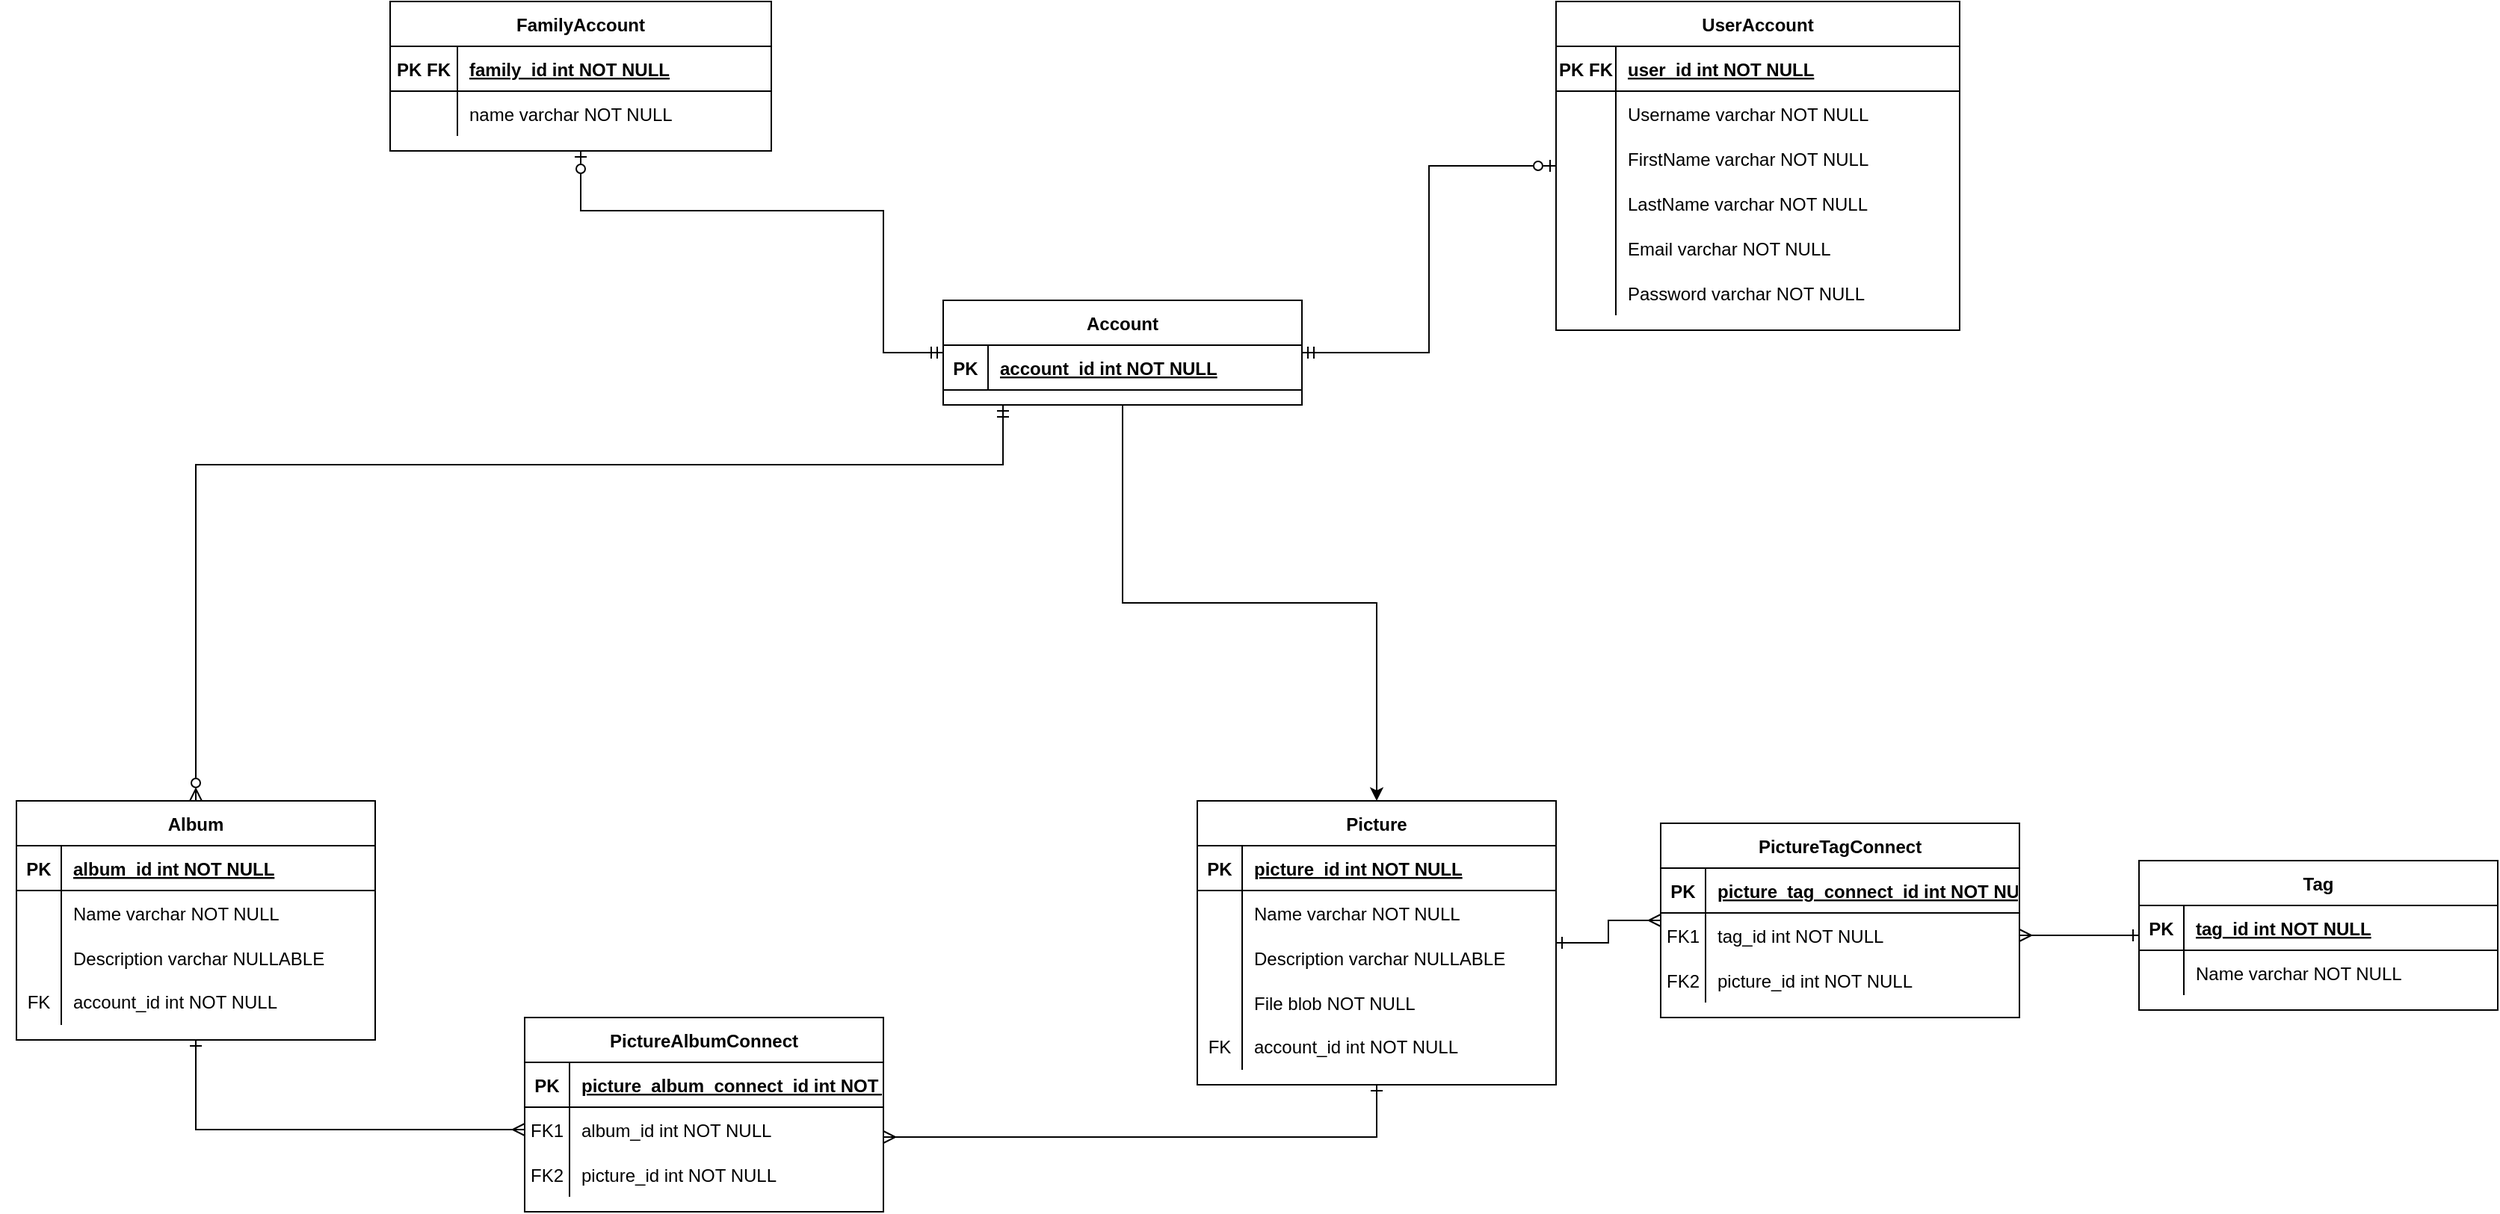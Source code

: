 <mxfile version="26.0.11">
  <diagram id="R2lEEEUBdFMjLlhIrx00" name="Page-1">
    <mxGraphModel dx="2333" dy="1251" grid="1" gridSize="10" guides="1" tooltips="1" connect="1" arrows="1" fold="1" page="1" pageScale="1" pageWidth="850" pageHeight="1100" math="0" shadow="0" extFonts="Permanent Marker^https://fonts.googleapis.com/css?family=Permanent+Marker">
      <root>
        <mxCell id="0" />
        <mxCell id="1" parent="0" />
        <mxCell id="RA-EOFCS5akj_mAFIL7i-8" style="edgeStyle=orthogonalEdgeStyle;rounded=0;orthogonalLoop=1;jettySize=auto;html=1;startArrow=ERone;startFill=0;endArrow=ERmany;endFill=0;" edge="1" parent="1" source="RA-EOFCS5akj_mAFIL7i-9" target="RA-EOFCS5akj_mAFIL7i-40">
          <mxGeometry relative="1" as="geometry" />
        </mxCell>
        <mxCell id="RA-EOFCS5akj_mAFIL7i-9" value="Picture" style="shape=table;startSize=30;container=1;collapsible=1;childLayout=tableLayout;fixedRows=1;rowLines=0;fontStyle=1;align=center;resizeLast=1;" vertex="1" parent="1">
          <mxGeometry x="800" y="575" width="240" height="190" as="geometry" />
        </mxCell>
        <mxCell id="RA-EOFCS5akj_mAFIL7i-10" value="" style="shape=partialRectangle;collapsible=0;dropTarget=0;pointerEvents=0;fillColor=none;points=[[0,0.5],[1,0.5]];portConstraint=eastwest;top=0;left=0;right=0;bottom=1;" vertex="1" parent="RA-EOFCS5akj_mAFIL7i-9">
          <mxGeometry y="30" width="240" height="30" as="geometry" />
        </mxCell>
        <mxCell id="RA-EOFCS5akj_mAFIL7i-11" value="PK" style="shape=partialRectangle;overflow=hidden;connectable=0;fillColor=none;top=0;left=0;bottom=0;right=0;fontStyle=1;" vertex="1" parent="RA-EOFCS5akj_mAFIL7i-10">
          <mxGeometry width="30" height="30" as="geometry">
            <mxRectangle width="30" height="30" as="alternateBounds" />
          </mxGeometry>
        </mxCell>
        <mxCell id="RA-EOFCS5akj_mAFIL7i-12" value="picture_id int NOT NULL " style="shape=partialRectangle;overflow=hidden;connectable=0;fillColor=none;top=0;left=0;bottom=0;right=0;align=left;spacingLeft=6;fontStyle=5;" vertex="1" parent="RA-EOFCS5akj_mAFIL7i-10">
          <mxGeometry x="30" width="210" height="30" as="geometry">
            <mxRectangle width="210" height="30" as="alternateBounds" />
          </mxGeometry>
        </mxCell>
        <mxCell id="RA-EOFCS5akj_mAFIL7i-13" value="" style="shape=partialRectangle;collapsible=0;dropTarget=0;pointerEvents=0;fillColor=none;points=[[0,0.5],[1,0.5]];portConstraint=eastwest;top=0;left=0;right=0;bottom=0;" vertex="1" parent="RA-EOFCS5akj_mAFIL7i-9">
          <mxGeometry y="60" width="240" height="30" as="geometry" />
        </mxCell>
        <mxCell id="RA-EOFCS5akj_mAFIL7i-14" value="" style="shape=partialRectangle;overflow=hidden;connectable=0;fillColor=none;top=0;left=0;bottom=0;right=0;" vertex="1" parent="RA-EOFCS5akj_mAFIL7i-13">
          <mxGeometry width="30" height="30" as="geometry">
            <mxRectangle width="30" height="30" as="alternateBounds" />
          </mxGeometry>
        </mxCell>
        <mxCell id="RA-EOFCS5akj_mAFIL7i-15" value="Name varchar NOT NULL" style="shape=partialRectangle;overflow=hidden;connectable=0;fillColor=none;top=0;left=0;bottom=0;right=0;align=left;spacingLeft=6;" vertex="1" parent="RA-EOFCS5akj_mAFIL7i-13">
          <mxGeometry x="30" width="210" height="30" as="geometry">
            <mxRectangle width="210" height="30" as="alternateBounds" />
          </mxGeometry>
        </mxCell>
        <mxCell id="RA-EOFCS5akj_mAFIL7i-16" value="" style="shape=tableRow;horizontal=0;startSize=0;swimlaneHead=0;swimlaneBody=0;fillColor=none;collapsible=0;dropTarget=0;points=[[0,0.5],[1,0.5]];portConstraint=eastwest;top=0;left=0;right=0;bottom=0;" vertex="1" parent="RA-EOFCS5akj_mAFIL7i-9">
          <mxGeometry y="90" width="240" height="30" as="geometry" />
        </mxCell>
        <mxCell id="RA-EOFCS5akj_mAFIL7i-17" value="" style="shape=partialRectangle;connectable=0;fillColor=none;top=0;left=0;bottom=0;right=0;editable=1;overflow=hidden;" vertex="1" parent="RA-EOFCS5akj_mAFIL7i-16">
          <mxGeometry width="30" height="30" as="geometry">
            <mxRectangle width="30" height="30" as="alternateBounds" />
          </mxGeometry>
        </mxCell>
        <mxCell id="RA-EOFCS5akj_mAFIL7i-18" value="Description varchar NULLABLE" style="shape=partialRectangle;connectable=0;fillColor=none;top=0;left=0;bottom=0;right=0;align=left;spacingLeft=6;overflow=hidden;" vertex="1" parent="RA-EOFCS5akj_mAFIL7i-16">
          <mxGeometry x="30" width="210" height="30" as="geometry">
            <mxRectangle width="210" height="30" as="alternateBounds" />
          </mxGeometry>
        </mxCell>
        <mxCell id="RA-EOFCS5akj_mAFIL7i-19" value="" style="shape=tableRow;horizontal=0;startSize=0;swimlaneHead=0;swimlaneBody=0;fillColor=none;collapsible=0;dropTarget=0;points=[[0,0.5],[1,0.5]];portConstraint=eastwest;top=0;left=0;right=0;bottom=0;" vertex="1" parent="RA-EOFCS5akj_mAFIL7i-9">
          <mxGeometry y="120" width="240" height="30" as="geometry" />
        </mxCell>
        <mxCell id="RA-EOFCS5akj_mAFIL7i-20" value="" style="shape=partialRectangle;connectable=0;fillColor=none;top=0;left=0;bottom=0;right=0;editable=1;overflow=hidden;" vertex="1" parent="RA-EOFCS5akj_mAFIL7i-19">
          <mxGeometry width="30" height="30" as="geometry">
            <mxRectangle width="30" height="30" as="alternateBounds" />
          </mxGeometry>
        </mxCell>
        <mxCell id="RA-EOFCS5akj_mAFIL7i-21" value="File blob NOT NULL" style="shape=partialRectangle;connectable=0;fillColor=none;top=0;left=0;bottom=0;right=0;align=left;spacingLeft=6;overflow=hidden;" vertex="1" parent="RA-EOFCS5akj_mAFIL7i-19">
          <mxGeometry x="30" width="210" height="30" as="geometry">
            <mxRectangle width="210" height="30" as="alternateBounds" />
          </mxGeometry>
        </mxCell>
        <mxCell id="RA-EOFCS5akj_mAFIL7i-121" value="" style="shape=tableRow;horizontal=0;startSize=0;swimlaneHead=0;swimlaneBody=0;fillColor=none;collapsible=0;dropTarget=0;points=[[0,0.5],[1,0.5]];portConstraint=eastwest;top=0;left=0;right=0;bottom=0;" vertex="1" parent="RA-EOFCS5akj_mAFIL7i-9">
          <mxGeometry y="150" width="240" height="30" as="geometry" />
        </mxCell>
        <mxCell id="RA-EOFCS5akj_mAFIL7i-122" value="FK" style="shape=partialRectangle;connectable=0;fillColor=none;top=0;left=0;bottom=0;right=0;fontStyle=0;overflow=hidden;whiteSpace=wrap;html=1;" vertex="1" parent="RA-EOFCS5akj_mAFIL7i-121">
          <mxGeometry width="30" height="30" as="geometry">
            <mxRectangle width="30" height="30" as="alternateBounds" />
          </mxGeometry>
        </mxCell>
        <mxCell id="RA-EOFCS5akj_mAFIL7i-123" value="account_id int NOT NULL" style="shape=partialRectangle;connectable=0;fillColor=none;top=0;left=0;bottom=0;right=0;align=left;spacingLeft=6;fontStyle=0;overflow=hidden;whiteSpace=wrap;html=1;" vertex="1" parent="RA-EOFCS5akj_mAFIL7i-121">
          <mxGeometry x="30" width="210" height="30" as="geometry">
            <mxRectangle width="210" height="30" as="alternateBounds" />
          </mxGeometry>
        </mxCell>
        <mxCell id="RA-EOFCS5akj_mAFIL7i-22" style="edgeStyle=orthogonalEdgeStyle;rounded=0;orthogonalLoop=1;jettySize=auto;html=1;startArrow=ERmany;startFill=0;endArrow=ERone;endFill=0;" edge="1" parent="1" source="RA-EOFCS5akj_mAFIL7i-23" target="RA-EOFCS5akj_mAFIL7i-9">
          <mxGeometry relative="1" as="geometry">
            <Array as="points">
              <mxPoint x="920" y="800" />
            </Array>
          </mxGeometry>
        </mxCell>
        <mxCell id="RA-EOFCS5akj_mAFIL7i-23" value="PictureAlbumConnect" style="shape=table;startSize=30;container=1;collapsible=1;childLayout=tableLayout;fixedRows=1;rowLines=0;fontStyle=1;align=center;resizeLast=1;" vertex="1" parent="1">
          <mxGeometry x="350" y="720" width="240" height="130" as="geometry" />
        </mxCell>
        <mxCell id="RA-EOFCS5akj_mAFIL7i-24" value="" style="shape=partialRectangle;collapsible=0;dropTarget=0;pointerEvents=0;fillColor=none;points=[[0,0.5],[1,0.5]];portConstraint=eastwest;top=0;left=0;right=0;bottom=1;" vertex="1" parent="RA-EOFCS5akj_mAFIL7i-23">
          <mxGeometry y="30" width="240" height="30" as="geometry" />
        </mxCell>
        <mxCell id="RA-EOFCS5akj_mAFIL7i-25" value="PK" style="shape=partialRectangle;overflow=hidden;connectable=0;fillColor=none;top=0;left=0;bottom=0;right=0;fontStyle=1;" vertex="1" parent="RA-EOFCS5akj_mAFIL7i-24">
          <mxGeometry width="30" height="30" as="geometry">
            <mxRectangle width="30" height="30" as="alternateBounds" />
          </mxGeometry>
        </mxCell>
        <mxCell id="RA-EOFCS5akj_mAFIL7i-26" value="picture_album_connect_id int NOT NULL " style="shape=partialRectangle;overflow=hidden;connectable=0;fillColor=none;top=0;left=0;bottom=0;right=0;align=left;spacingLeft=6;fontStyle=5;" vertex="1" parent="RA-EOFCS5akj_mAFIL7i-24">
          <mxGeometry x="30" width="210" height="30" as="geometry">
            <mxRectangle width="210" height="30" as="alternateBounds" />
          </mxGeometry>
        </mxCell>
        <mxCell id="RA-EOFCS5akj_mAFIL7i-27" value="" style="shape=partialRectangle;collapsible=0;dropTarget=0;pointerEvents=0;fillColor=none;points=[[0,0.5],[1,0.5]];portConstraint=eastwest;top=0;left=0;right=0;bottom=0;" vertex="1" parent="RA-EOFCS5akj_mAFIL7i-23">
          <mxGeometry y="60" width="240" height="30" as="geometry" />
        </mxCell>
        <mxCell id="RA-EOFCS5akj_mAFIL7i-28" value="FK1" style="shape=partialRectangle;overflow=hidden;connectable=0;fillColor=none;top=0;left=0;bottom=0;right=0;" vertex="1" parent="RA-EOFCS5akj_mAFIL7i-27">
          <mxGeometry width="30" height="30" as="geometry">
            <mxRectangle width="30" height="30" as="alternateBounds" />
          </mxGeometry>
        </mxCell>
        <mxCell id="RA-EOFCS5akj_mAFIL7i-29" value="album_id int NOT NULL" style="shape=partialRectangle;overflow=hidden;connectable=0;fillColor=none;top=0;left=0;bottom=0;right=0;align=left;spacingLeft=6;" vertex="1" parent="RA-EOFCS5akj_mAFIL7i-27">
          <mxGeometry x="30" width="210" height="30" as="geometry">
            <mxRectangle width="210" height="30" as="alternateBounds" />
          </mxGeometry>
        </mxCell>
        <mxCell id="RA-EOFCS5akj_mAFIL7i-30" value="" style="shape=partialRectangle;collapsible=0;dropTarget=0;pointerEvents=0;fillColor=none;points=[[0,0.5],[1,0.5]];portConstraint=eastwest;top=0;left=0;right=0;bottom=0;" vertex="1" parent="RA-EOFCS5akj_mAFIL7i-23">
          <mxGeometry y="90" width="240" height="30" as="geometry" />
        </mxCell>
        <mxCell id="RA-EOFCS5akj_mAFIL7i-31" value="FK2" style="shape=partialRectangle;overflow=hidden;connectable=0;fillColor=none;top=0;left=0;bottom=0;right=0;" vertex="1" parent="RA-EOFCS5akj_mAFIL7i-30">
          <mxGeometry width="30" height="30" as="geometry">
            <mxRectangle width="30" height="30" as="alternateBounds" />
          </mxGeometry>
        </mxCell>
        <mxCell id="RA-EOFCS5akj_mAFIL7i-32" value="picture_id int NOT NULL" style="shape=partialRectangle;overflow=hidden;connectable=0;fillColor=none;top=0;left=0;bottom=0;right=0;align=left;spacingLeft=6;" vertex="1" parent="RA-EOFCS5akj_mAFIL7i-30">
          <mxGeometry x="30" width="210" height="30" as="geometry">
            <mxRectangle width="210" height="30" as="alternateBounds" />
          </mxGeometry>
        </mxCell>
        <mxCell id="RA-EOFCS5akj_mAFIL7i-33" value="Tag" style="shape=table;startSize=30;container=1;collapsible=1;childLayout=tableLayout;fixedRows=1;rowLines=0;fontStyle=1;align=center;resizeLast=1;" vertex="1" parent="1">
          <mxGeometry x="1430" y="615" width="240" height="100" as="geometry" />
        </mxCell>
        <mxCell id="RA-EOFCS5akj_mAFIL7i-34" value="" style="shape=partialRectangle;collapsible=0;dropTarget=0;pointerEvents=0;fillColor=none;points=[[0,0.5],[1,0.5]];portConstraint=eastwest;top=0;left=0;right=0;bottom=1;" vertex="1" parent="RA-EOFCS5akj_mAFIL7i-33">
          <mxGeometry y="30" width="240" height="30" as="geometry" />
        </mxCell>
        <mxCell id="RA-EOFCS5akj_mAFIL7i-35" value="PK" style="shape=partialRectangle;overflow=hidden;connectable=0;fillColor=none;top=0;left=0;bottom=0;right=0;fontStyle=1;" vertex="1" parent="RA-EOFCS5akj_mAFIL7i-34">
          <mxGeometry width="30" height="30" as="geometry">
            <mxRectangle width="30" height="30" as="alternateBounds" />
          </mxGeometry>
        </mxCell>
        <mxCell id="RA-EOFCS5akj_mAFIL7i-36" value="tag_id int NOT NULL " style="shape=partialRectangle;overflow=hidden;connectable=0;fillColor=none;top=0;left=0;bottom=0;right=0;align=left;spacingLeft=6;fontStyle=5;" vertex="1" parent="RA-EOFCS5akj_mAFIL7i-34">
          <mxGeometry x="30" width="210" height="30" as="geometry">
            <mxRectangle width="210" height="30" as="alternateBounds" />
          </mxGeometry>
        </mxCell>
        <mxCell id="RA-EOFCS5akj_mAFIL7i-37" value="" style="shape=partialRectangle;collapsible=0;dropTarget=0;pointerEvents=0;fillColor=none;points=[[0,0.5],[1,0.5]];portConstraint=eastwest;top=0;left=0;right=0;bottom=0;" vertex="1" parent="RA-EOFCS5akj_mAFIL7i-33">
          <mxGeometry y="60" width="240" height="30" as="geometry" />
        </mxCell>
        <mxCell id="RA-EOFCS5akj_mAFIL7i-38" value="" style="shape=partialRectangle;overflow=hidden;connectable=0;fillColor=none;top=0;left=0;bottom=0;right=0;" vertex="1" parent="RA-EOFCS5akj_mAFIL7i-37">
          <mxGeometry width="30" height="30" as="geometry">
            <mxRectangle width="30" height="30" as="alternateBounds" />
          </mxGeometry>
        </mxCell>
        <mxCell id="RA-EOFCS5akj_mAFIL7i-39" value="Name varchar NOT NULL" style="shape=partialRectangle;overflow=hidden;connectable=0;fillColor=none;top=0;left=0;bottom=0;right=0;align=left;spacingLeft=6;" vertex="1" parent="RA-EOFCS5akj_mAFIL7i-37">
          <mxGeometry x="30" width="210" height="30" as="geometry">
            <mxRectangle width="210" height="30" as="alternateBounds" />
          </mxGeometry>
        </mxCell>
        <mxCell id="RA-EOFCS5akj_mAFIL7i-40" value="PictureTagConnect" style="shape=table;startSize=30;container=1;collapsible=1;childLayout=tableLayout;fixedRows=1;rowLines=0;fontStyle=1;align=center;resizeLast=1;" vertex="1" parent="1">
          <mxGeometry x="1110" y="590" width="240" height="130" as="geometry" />
        </mxCell>
        <mxCell id="RA-EOFCS5akj_mAFIL7i-41" value="" style="shape=partialRectangle;collapsible=0;dropTarget=0;pointerEvents=0;fillColor=none;points=[[0,0.5],[1,0.5]];portConstraint=eastwest;top=0;left=0;right=0;bottom=1;" vertex="1" parent="RA-EOFCS5akj_mAFIL7i-40">
          <mxGeometry y="30" width="240" height="30" as="geometry" />
        </mxCell>
        <mxCell id="RA-EOFCS5akj_mAFIL7i-42" value="PK" style="shape=partialRectangle;overflow=hidden;connectable=0;fillColor=none;top=0;left=0;bottom=0;right=0;fontStyle=1;" vertex="1" parent="RA-EOFCS5akj_mAFIL7i-41">
          <mxGeometry width="30" height="30" as="geometry">
            <mxRectangle width="30" height="30" as="alternateBounds" />
          </mxGeometry>
        </mxCell>
        <mxCell id="RA-EOFCS5akj_mAFIL7i-43" value="picture_tag_connect_id int NOT NULL " style="shape=partialRectangle;overflow=hidden;connectable=0;fillColor=none;top=0;left=0;bottom=0;right=0;align=left;spacingLeft=6;fontStyle=5;" vertex="1" parent="RA-EOFCS5akj_mAFIL7i-41">
          <mxGeometry x="30" width="210" height="30" as="geometry">
            <mxRectangle width="210" height="30" as="alternateBounds" />
          </mxGeometry>
        </mxCell>
        <mxCell id="RA-EOFCS5akj_mAFIL7i-44" value="" style="shape=partialRectangle;collapsible=0;dropTarget=0;pointerEvents=0;fillColor=none;points=[[0,0.5],[1,0.5]];portConstraint=eastwest;top=0;left=0;right=0;bottom=0;" vertex="1" parent="RA-EOFCS5akj_mAFIL7i-40">
          <mxGeometry y="60" width="240" height="30" as="geometry" />
        </mxCell>
        <mxCell id="RA-EOFCS5akj_mAFIL7i-45" value="FK1" style="shape=partialRectangle;overflow=hidden;connectable=0;fillColor=none;top=0;left=0;bottom=0;right=0;" vertex="1" parent="RA-EOFCS5akj_mAFIL7i-44">
          <mxGeometry width="30" height="30" as="geometry">
            <mxRectangle width="30" height="30" as="alternateBounds" />
          </mxGeometry>
        </mxCell>
        <mxCell id="RA-EOFCS5akj_mAFIL7i-46" value="tag_id int NOT NULL" style="shape=partialRectangle;overflow=hidden;connectable=0;fillColor=none;top=0;left=0;bottom=0;right=0;align=left;spacingLeft=6;" vertex="1" parent="RA-EOFCS5akj_mAFIL7i-44">
          <mxGeometry x="30" width="210" height="30" as="geometry">
            <mxRectangle width="210" height="30" as="alternateBounds" />
          </mxGeometry>
        </mxCell>
        <mxCell id="RA-EOFCS5akj_mAFIL7i-47" value="" style="shape=partialRectangle;collapsible=0;dropTarget=0;pointerEvents=0;fillColor=none;points=[[0,0.5],[1,0.5]];portConstraint=eastwest;top=0;left=0;right=0;bottom=0;" vertex="1" parent="RA-EOFCS5akj_mAFIL7i-40">
          <mxGeometry y="90" width="240" height="30" as="geometry" />
        </mxCell>
        <mxCell id="RA-EOFCS5akj_mAFIL7i-48" value="FK2" style="shape=partialRectangle;overflow=hidden;connectable=0;fillColor=none;top=0;left=0;bottom=0;right=0;" vertex="1" parent="RA-EOFCS5akj_mAFIL7i-47">
          <mxGeometry width="30" height="30" as="geometry">
            <mxRectangle width="30" height="30" as="alternateBounds" />
          </mxGeometry>
        </mxCell>
        <mxCell id="RA-EOFCS5akj_mAFIL7i-49" value="picture_id int NOT NULL" style="shape=partialRectangle;overflow=hidden;connectable=0;fillColor=none;top=0;left=0;bottom=0;right=0;align=left;spacingLeft=6;" vertex="1" parent="RA-EOFCS5akj_mAFIL7i-47">
          <mxGeometry x="30" width="210" height="30" as="geometry">
            <mxRectangle width="210" height="30" as="alternateBounds" />
          </mxGeometry>
        </mxCell>
        <mxCell id="RA-EOFCS5akj_mAFIL7i-56" value="" style="shape=tableRow;horizontal=0;startSize=0;swimlaneHead=0;swimlaneBody=0;fillColor=none;collapsible=0;dropTarget=0;points=[[0,0.5],[1,0.5]];portConstraint=eastwest;top=0;left=0;right=0;bottom=0;" vertex="1" parent="1">
          <mxGeometry y="630" width="240" height="30" as="geometry" />
        </mxCell>
        <mxCell id="RA-EOFCS5akj_mAFIL7i-59" style="edgeStyle=orthogonalEdgeStyle;rounded=0;orthogonalLoop=1;jettySize=auto;html=1;endArrow=ERone;endFill=0;startArrow=ERmany;startFill=0;" edge="1" parent="1" source="RA-EOFCS5akj_mAFIL7i-44" target="RA-EOFCS5akj_mAFIL7i-33">
          <mxGeometry relative="1" as="geometry" />
        </mxCell>
        <mxCell id="RA-EOFCS5akj_mAFIL7i-60" style="edgeStyle=orthogonalEdgeStyle;rounded=0;orthogonalLoop=1;jettySize=auto;html=1;startArrow=ERmany;startFill=0;endArrow=ERone;endFill=0;" edge="1" parent="1" source="RA-EOFCS5akj_mAFIL7i-27" target="RA-EOFCS5akj_mAFIL7i-61">
          <mxGeometry relative="1" as="geometry">
            <mxPoint x="120" y="670" as="targetPoint" />
          </mxGeometry>
        </mxCell>
        <mxCell id="RA-EOFCS5akj_mAFIL7i-61" value="Album" style="shape=table;startSize=30;container=1;collapsible=1;childLayout=tableLayout;fixedRows=1;rowLines=0;fontStyle=1;align=center;resizeLast=1;" vertex="1" parent="1">
          <mxGeometry x="10" y="575" width="240" height="160" as="geometry" />
        </mxCell>
        <mxCell id="RA-EOFCS5akj_mAFIL7i-62" value="" style="shape=partialRectangle;collapsible=0;dropTarget=0;pointerEvents=0;fillColor=none;points=[[0,0.5],[1,0.5]];portConstraint=eastwest;top=0;left=0;right=0;bottom=1;" vertex="1" parent="RA-EOFCS5akj_mAFIL7i-61">
          <mxGeometry y="30" width="240" height="30" as="geometry" />
        </mxCell>
        <mxCell id="RA-EOFCS5akj_mAFIL7i-63" value="PK" style="shape=partialRectangle;overflow=hidden;connectable=0;fillColor=none;top=0;left=0;bottom=0;right=0;fontStyle=1;" vertex="1" parent="RA-EOFCS5akj_mAFIL7i-62">
          <mxGeometry width="30" height="30" as="geometry">
            <mxRectangle width="30" height="30" as="alternateBounds" />
          </mxGeometry>
        </mxCell>
        <mxCell id="RA-EOFCS5akj_mAFIL7i-64" value="album_id int NOT NULL " style="shape=partialRectangle;overflow=hidden;connectable=0;fillColor=none;top=0;left=0;bottom=0;right=0;align=left;spacingLeft=6;fontStyle=5;" vertex="1" parent="RA-EOFCS5akj_mAFIL7i-62">
          <mxGeometry x="30" width="210" height="30" as="geometry">
            <mxRectangle width="210" height="30" as="alternateBounds" />
          </mxGeometry>
        </mxCell>
        <mxCell id="RA-EOFCS5akj_mAFIL7i-65" value="" style="shape=partialRectangle;collapsible=0;dropTarget=0;pointerEvents=0;fillColor=none;points=[[0,0.5],[1,0.5]];portConstraint=eastwest;top=0;left=0;right=0;bottom=0;" vertex="1" parent="RA-EOFCS5akj_mAFIL7i-61">
          <mxGeometry y="60" width="240" height="30" as="geometry" />
        </mxCell>
        <mxCell id="RA-EOFCS5akj_mAFIL7i-66" value="" style="shape=partialRectangle;overflow=hidden;connectable=0;fillColor=none;top=0;left=0;bottom=0;right=0;" vertex="1" parent="RA-EOFCS5akj_mAFIL7i-65">
          <mxGeometry width="30" height="30" as="geometry">
            <mxRectangle width="30" height="30" as="alternateBounds" />
          </mxGeometry>
        </mxCell>
        <mxCell id="RA-EOFCS5akj_mAFIL7i-67" value="Name varchar NOT NULL" style="shape=partialRectangle;overflow=hidden;connectable=0;fillColor=none;top=0;left=0;bottom=0;right=0;align=left;spacingLeft=6;" vertex="1" parent="RA-EOFCS5akj_mAFIL7i-65">
          <mxGeometry x="30" width="210" height="30" as="geometry">
            <mxRectangle width="210" height="30" as="alternateBounds" />
          </mxGeometry>
        </mxCell>
        <mxCell id="RA-EOFCS5akj_mAFIL7i-68" value="" style="shape=tableRow;horizontal=0;startSize=0;swimlaneHead=0;swimlaneBody=0;fillColor=none;collapsible=0;dropTarget=0;points=[[0,0.5],[1,0.5]];portConstraint=eastwest;top=0;left=0;right=0;bottom=0;" vertex="1" parent="RA-EOFCS5akj_mAFIL7i-61">
          <mxGeometry y="90" width="240" height="30" as="geometry" />
        </mxCell>
        <mxCell id="RA-EOFCS5akj_mAFIL7i-69" value="" style="shape=partialRectangle;connectable=0;fillColor=none;top=0;left=0;bottom=0;right=0;editable=1;overflow=hidden;" vertex="1" parent="RA-EOFCS5akj_mAFIL7i-68">
          <mxGeometry width="30" height="30" as="geometry">
            <mxRectangle width="30" height="30" as="alternateBounds" />
          </mxGeometry>
        </mxCell>
        <mxCell id="RA-EOFCS5akj_mAFIL7i-70" value="Description varchar NULLABLE" style="shape=partialRectangle;connectable=0;fillColor=none;top=0;left=0;bottom=0;right=0;align=left;spacingLeft=6;overflow=hidden;" vertex="1" parent="RA-EOFCS5akj_mAFIL7i-68">
          <mxGeometry x="30" width="210" height="30" as="geometry">
            <mxRectangle width="210" height="30" as="alternateBounds" />
          </mxGeometry>
        </mxCell>
        <mxCell id="RA-EOFCS5akj_mAFIL7i-118" value="" style="shape=tableRow;horizontal=0;startSize=0;swimlaneHead=0;swimlaneBody=0;fillColor=none;collapsible=0;dropTarget=0;points=[[0,0.5],[1,0.5]];portConstraint=eastwest;top=0;left=0;right=0;bottom=0;" vertex="1" parent="RA-EOFCS5akj_mAFIL7i-61">
          <mxGeometry y="120" width="240" height="30" as="geometry" />
        </mxCell>
        <mxCell id="RA-EOFCS5akj_mAFIL7i-119" value="FK" style="shape=partialRectangle;connectable=0;fillColor=none;top=0;left=0;bottom=0;right=0;fontStyle=0;overflow=hidden;whiteSpace=wrap;html=1;" vertex="1" parent="RA-EOFCS5akj_mAFIL7i-118">
          <mxGeometry width="30" height="30" as="geometry">
            <mxRectangle width="30" height="30" as="alternateBounds" />
          </mxGeometry>
        </mxCell>
        <mxCell id="RA-EOFCS5akj_mAFIL7i-120" value="account_id int NOT NULL" style="shape=partialRectangle;connectable=0;fillColor=none;top=0;left=0;bottom=0;right=0;align=left;spacingLeft=6;fontStyle=0;overflow=hidden;whiteSpace=wrap;html=1;" vertex="1" parent="RA-EOFCS5akj_mAFIL7i-118">
          <mxGeometry x="30" width="210" height="30" as="geometry">
            <mxRectangle width="210" height="30" as="alternateBounds" />
          </mxGeometry>
        </mxCell>
        <mxCell id="RA-EOFCS5akj_mAFIL7i-116" style="edgeStyle=orthogonalEdgeStyle;rounded=0;orthogonalLoop=1;jettySize=auto;html=1;endArrow=ERmandOne;endFill=0;startArrow=ERzeroToOne;startFill=0;" edge="1" parent="1" source="RA-EOFCS5akj_mAFIL7i-71" target="RA-EOFCS5akj_mAFIL7i-90">
          <mxGeometry relative="1" as="geometry" />
        </mxCell>
        <mxCell id="RA-EOFCS5akj_mAFIL7i-71" value="UserAccount" style="shape=table;startSize=30;container=1;collapsible=1;childLayout=tableLayout;fixedRows=1;rowLines=0;fontStyle=1;align=center;resizeLast=1;" vertex="1" parent="1">
          <mxGeometry x="1040" y="40" width="270" height="220" as="geometry" />
        </mxCell>
        <mxCell id="RA-EOFCS5akj_mAFIL7i-72" value="" style="shape=partialRectangle;collapsible=0;dropTarget=0;pointerEvents=0;fillColor=none;points=[[0,0.5],[1,0.5]];portConstraint=eastwest;top=0;left=0;right=0;bottom=1;" vertex="1" parent="RA-EOFCS5akj_mAFIL7i-71">
          <mxGeometry y="30" width="270" height="30" as="geometry" />
        </mxCell>
        <mxCell id="RA-EOFCS5akj_mAFIL7i-73" value="PK FK" style="shape=partialRectangle;overflow=hidden;connectable=0;fillColor=none;top=0;left=0;bottom=0;right=0;fontStyle=1;" vertex="1" parent="RA-EOFCS5akj_mAFIL7i-72">
          <mxGeometry width="40" height="30" as="geometry">
            <mxRectangle width="40" height="30" as="alternateBounds" />
          </mxGeometry>
        </mxCell>
        <mxCell id="RA-EOFCS5akj_mAFIL7i-74" value="user_id int NOT NULL " style="shape=partialRectangle;overflow=hidden;connectable=0;fillColor=none;top=0;left=0;bottom=0;right=0;align=left;spacingLeft=6;fontStyle=5;" vertex="1" parent="RA-EOFCS5akj_mAFIL7i-72">
          <mxGeometry x="40" width="230" height="30" as="geometry">
            <mxRectangle width="230" height="30" as="alternateBounds" />
          </mxGeometry>
        </mxCell>
        <mxCell id="RA-EOFCS5akj_mAFIL7i-75" value="" style="shape=partialRectangle;collapsible=0;dropTarget=0;pointerEvents=0;fillColor=none;points=[[0,0.5],[1,0.5]];portConstraint=eastwest;top=0;left=0;right=0;bottom=0;" vertex="1" parent="RA-EOFCS5akj_mAFIL7i-71">
          <mxGeometry y="60" width="270" height="30" as="geometry" />
        </mxCell>
        <mxCell id="RA-EOFCS5akj_mAFIL7i-76" value="" style="shape=partialRectangle;overflow=hidden;connectable=0;fillColor=none;top=0;left=0;bottom=0;right=0;" vertex="1" parent="RA-EOFCS5akj_mAFIL7i-75">
          <mxGeometry width="40" height="30" as="geometry">
            <mxRectangle width="40" height="30" as="alternateBounds" />
          </mxGeometry>
        </mxCell>
        <mxCell id="RA-EOFCS5akj_mAFIL7i-77" value="Username varchar NOT NULL" style="shape=partialRectangle;overflow=hidden;connectable=0;fillColor=none;top=0;left=0;bottom=0;right=0;align=left;spacingLeft=6;" vertex="1" parent="RA-EOFCS5akj_mAFIL7i-75">
          <mxGeometry x="40" width="230" height="30" as="geometry">
            <mxRectangle width="230" height="30" as="alternateBounds" />
          </mxGeometry>
        </mxCell>
        <mxCell id="RA-EOFCS5akj_mAFIL7i-78" value="" style="shape=tableRow;horizontal=0;startSize=0;swimlaneHead=0;swimlaneBody=0;fillColor=none;collapsible=0;dropTarget=0;points=[[0,0.5],[1,0.5]];portConstraint=eastwest;top=0;left=0;right=0;bottom=0;" vertex="1" parent="RA-EOFCS5akj_mAFIL7i-71">
          <mxGeometry y="90" width="270" height="30" as="geometry" />
        </mxCell>
        <mxCell id="RA-EOFCS5akj_mAFIL7i-79" value="" style="shape=partialRectangle;connectable=0;fillColor=none;top=0;left=0;bottom=0;right=0;editable=1;overflow=hidden;" vertex="1" parent="RA-EOFCS5akj_mAFIL7i-78">
          <mxGeometry width="40" height="30" as="geometry">
            <mxRectangle width="40" height="30" as="alternateBounds" />
          </mxGeometry>
        </mxCell>
        <mxCell id="RA-EOFCS5akj_mAFIL7i-80" value="FirstName varchar NOT NULL" style="shape=partialRectangle;connectable=0;fillColor=none;top=0;left=0;bottom=0;right=0;align=left;spacingLeft=6;overflow=hidden;" vertex="1" parent="RA-EOFCS5akj_mAFIL7i-78">
          <mxGeometry x="40" width="230" height="30" as="geometry">
            <mxRectangle width="230" height="30" as="alternateBounds" />
          </mxGeometry>
        </mxCell>
        <mxCell id="RA-EOFCS5akj_mAFIL7i-81" value="" style="shape=tableRow;horizontal=0;startSize=0;swimlaneHead=0;swimlaneBody=0;fillColor=none;collapsible=0;dropTarget=0;points=[[0,0.5],[1,0.5]];portConstraint=eastwest;top=0;left=0;right=0;bottom=0;" vertex="1" parent="RA-EOFCS5akj_mAFIL7i-71">
          <mxGeometry y="120" width="270" height="30" as="geometry" />
        </mxCell>
        <mxCell id="RA-EOFCS5akj_mAFIL7i-82" value="" style="shape=partialRectangle;connectable=0;fillColor=none;top=0;left=0;bottom=0;right=0;editable=1;overflow=hidden;" vertex="1" parent="RA-EOFCS5akj_mAFIL7i-81">
          <mxGeometry width="40" height="30" as="geometry">
            <mxRectangle width="40" height="30" as="alternateBounds" />
          </mxGeometry>
        </mxCell>
        <mxCell id="RA-EOFCS5akj_mAFIL7i-83" value="LastName varchar NOT NULL" style="shape=partialRectangle;connectable=0;fillColor=none;top=0;left=0;bottom=0;right=0;align=left;spacingLeft=6;overflow=hidden;" vertex="1" parent="RA-EOFCS5akj_mAFIL7i-81">
          <mxGeometry x="40" width="230" height="30" as="geometry">
            <mxRectangle width="230" height="30" as="alternateBounds" />
          </mxGeometry>
        </mxCell>
        <mxCell id="RA-EOFCS5akj_mAFIL7i-84" value="" style="shape=tableRow;horizontal=0;startSize=0;swimlaneHead=0;swimlaneBody=0;fillColor=none;collapsible=0;dropTarget=0;points=[[0,0.5],[1,0.5]];portConstraint=eastwest;top=0;left=0;right=0;bottom=0;" vertex="1" parent="RA-EOFCS5akj_mAFIL7i-71">
          <mxGeometry y="150" width="270" height="30" as="geometry" />
        </mxCell>
        <mxCell id="RA-EOFCS5akj_mAFIL7i-85" value="" style="shape=partialRectangle;connectable=0;fillColor=none;top=0;left=0;bottom=0;right=0;editable=1;overflow=hidden;" vertex="1" parent="RA-EOFCS5akj_mAFIL7i-84">
          <mxGeometry width="40" height="30" as="geometry">
            <mxRectangle width="40" height="30" as="alternateBounds" />
          </mxGeometry>
        </mxCell>
        <mxCell id="RA-EOFCS5akj_mAFIL7i-86" value="Email varchar NOT NULL" style="shape=partialRectangle;connectable=0;fillColor=none;top=0;left=0;bottom=0;right=0;align=left;spacingLeft=6;overflow=hidden;" vertex="1" parent="RA-EOFCS5akj_mAFIL7i-84">
          <mxGeometry x="40" width="230" height="30" as="geometry">
            <mxRectangle width="230" height="30" as="alternateBounds" />
          </mxGeometry>
        </mxCell>
        <mxCell id="RA-EOFCS5akj_mAFIL7i-87" value="" style="shape=tableRow;horizontal=0;startSize=0;swimlaneHead=0;swimlaneBody=0;fillColor=none;collapsible=0;dropTarget=0;points=[[0,0.5],[1,0.5]];portConstraint=eastwest;top=0;left=0;right=0;bottom=0;" vertex="1" parent="RA-EOFCS5akj_mAFIL7i-71">
          <mxGeometry y="180" width="270" height="30" as="geometry" />
        </mxCell>
        <mxCell id="RA-EOFCS5akj_mAFIL7i-88" value="" style="shape=partialRectangle;connectable=0;fillColor=none;top=0;left=0;bottom=0;right=0;editable=1;overflow=hidden;" vertex="1" parent="RA-EOFCS5akj_mAFIL7i-87">
          <mxGeometry width="40" height="30" as="geometry">
            <mxRectangle width="40" height="30" as="alternateBounds" />
          </mxGeometry>
        </mxCell>
        <mxCell id="RA-EOFCS5akj_mAFIL7i-89" value="Password varchar NOT NULL" style="shape=partialRectangle;connectable=0;fillColor=none;top=0;left=0;bottom=0;right=0;align=left;spacingLeft=6;overflow=hidden;" vertex="1" parent="RA-EOFCS5akj_mAFIL7i-87">
          <mxGeometry x="40" width="230" height="30" as="geometry">
            <mxRectangle width="230" height="30" as="alternateBounds" />
          </mxGeometry>
        </mxCell>
        <mxCell id="RA-EOFCS5akj_mAFIL7i-124" style="edgeStyle=orthogonalEdgeStyle;rounded=0;orthogonalLoop=1;jettySize=auto;html=1;startArrow=ERmandOne;startFill=0;endArrow=ERzeroToMany;endFill=0;" edge="1" parent="1" source="RA-EOFCS5akj_mAFIL7i-90" target="RA-EOFCS5akj_mAFIL7i-61">
          <mxGeometry relative="1" as="geometry">
            <Array as="points">
              <mxPoint x="670" y="350" />
              <mxPoint x="130" y="350" />
            </Array>
          </mxGeometry>
        </mxCell>
        <mxCell id="RA-EOFCS5akj_mAFIL7i-125" style="edgeStyle=orthogonalEdgeStyle;rounded=0;orthogonalLoop=1;jettySize=auto;html=1;" edge="1" parent="1" source="RA-EOFCS5akj_mAFIL7i-90" target="RA-EOFCS5akj_mAFIL7i-9">
          <mxGeometry relative="1" as="geometry" />
        </mxCell>
        <mxCell id="RA-EOFCS5akj_mAFIL7i-90" value="Account" style="shape=table;startSize=30;container=1;collapsible=1;childLayout=tableLayout;fixedRows=1;rowLines=0;fontStyle=1;align=center;resizeLast=1;" vertex="1" parent="1">
          <mxGeometry x="630" y="240" width="240" height="70" as="geometry" />
        </mxCell>
        <mxCell id="RA-EOFCS5akj_mAFIL7i-91" value="" style="shape=partialRectangle;collapsible=0;dropTarget=0;pointerEvents=0;fillColor=none;points=[[0,0.5],[1,0.5]];portConstraint=eastwest;top=0;left=0;right=0;bottom=1;" vertex="1" parent="RA-EOFCS5akj_mAFIL7i-90">
          <mxGeometry y="30" width="240" height="30" as="geometry" />
        </mxCell>
        <mxCell id="RA-EOFCS5akj_mAFIL7i-92" value="PK" style="shape=partialRectangle;overflow=hidden;connectable=0;fillColor=none;top=0;left=0;bottom=0;right=0;fontStyle=1;" vertex="1" parent="RA-EOFCS5akj_mAFIL7i-91">
          <mxGeometry width="30" height="30" as="geometry">
            <mxRectangle width="30" height="30" as="alternateBounds" />
          </mxGeometry>
        </mxCell>
        <mxCell id="RA-EOFCS5akj_mAFIL7i-93" value="account_id int NOT NULL " style="shape=partialRectangle;overflow=hidden;connectable=0;fillColor=none;top=0;left=0;bottom=0;right=0;align=left;spacingLeft=6;fontStyle=5;" vertex="1" parent="RA-EOFCS5akj_mAFIL7i-91">
          <mxGeometry x="30" width="210" height="30" as="geometry">
            <mxRectangle width="210" height="30" as="alternateBounds" />
          </mxGeometry>
        </mxCell>
        <mxCell id="RA-EOFCS5akj_mAFIL7i-117" style="edgeStyle=orthogonalEdgeStyle;rounded=0;orthogonalLoop=1;jettySize=auto;html=1;startArrow=ERzeroToOne;startFill=0;endArrow=ERmandOne;endFill=0;" edge="1" parent="1" source="RA-EOFCS5akj_mAFIL7i-109" target="RA-EOFCS5akj_mAFIL7i-90">
          <mxGeometry relative="1" as="geometry">
            <Array as="points">
              <mxPoint x="590" y="180" />
              <mxPoint x="590" y="275" />
            </Array>
          </mxGeometry>
        </mxCell>
        <mxCell id="RA-EOFCS5akj_mAFIL7i-109" value="FamilyAccount" style="shape=table;startSize=30;container=1;collapsible=1;childLayout=tableLayout;fixedRows=1;rowLines=0;fontStyle=1;align=center;resizeLast=1;" vertex="1" parent="1">
          <mxGeometry x="260" y="40" width="255" height="100" as="geometry" />
        </mxCell>
        <mxCell id="RA-EOFCS5akj_mAFIL7i-110" value="" style="shape=partialRectangle;collapsible=0;dropTarget=0;pointerEvents=0;fillColor=none;points=[[0,0.5],[1,0.5]];portConstraint=eastwest;top=0;left=0;right=0;bottom=1;" vertex="1" parent="RA-EOFCS5akj_mAFIL7i-109">
          <mxGeometry y="30" width="255" height="30" as="geometry" />
        </mxCell>
        <mxCell id="RA-EOFCS5akj_mAFIL7i-111" value="PK FK" style="shape=partialRectangle;overflow=hidden;connectable=0;fillColor=none;top=0;left=0;bottom=0;right=0;fontStyle=1;" vertex="1" parent="RA-EOFCS5akj_mAFIL7i-110">
          <mxGeometry width="45" height="30" as="geometry">
            <mxRectangle width="45" height="30" as="alternateBounds" />
          </mxGeometry>
        </mxCell>
        <mxCell id="RA-EOFCS5akj_mAFIL7i-112" value="family_id int NOT NULL " style="shape=partialRectangle;overflow=hidden;connectable=0;fillColor=none;top=0;left=0;bottom=0;right=0;align=left;spacingLeft=6;fontStyle=5;" vertex="1" parent="RA-EOFCS5akj_mAFIL7i-110">
          <mxGeometry x="45" width="210" height="30" as="geometry">
            <mxRectangle width="210" height="30" as="alternateBounds" />
          </mxGeometry>
        </mxCell>
        <mxCell id="RA-EOFCS5akj_mAFIL7i-113" value="" style="shape=partialRectangle;collapsible=0;dropTarget=0;pointerEvents=0;fillColor=none;points=[[0,0.5],[1,0.5]];portConstraint=eastwest;top=0;left=0;right=0;bottom=0;" vertex="1" parent="RA-EOFCS5akj_mAFIL7i-109">
          <mxGeometry y="60" width="255" height="30" as="geometry" />
        </mxCell>
        <mxCell id="RA-EOFCS5akj_mAFIL7i-114" value="" style="shape=partialRectangle;overflow=hidden;connectable=0;fillColor=none;top=0;left=0;bottom=0;right=0;" vertex="1" parent="RA-EOFCS5akj_mAFIL7i-113">
          <mxGeometry width="45" height="30" as="geometry">
            <mxRectangle width="45" height="30" as="alternateBounds" />
          </mxGeometry>
        </mxCell>
        <mxCell id="RA-EOFCS5akj_mAFIL7i-115" value="name varchar NOT NULL" style="shape=partialRectangle;overflow=hidden;connectable=0;fillColor=none;top=0;left=0;bottom=0;right=0;align=left;spacingLeft=6;" vertex="1" parent="RA-EOFCS5akj_mAFIL7i-113">
          <mxGeometry x="45" width="210" height="30" as="geometry">
            <mxRectangle width="210" height="30" as="alternateBounds" />
          </mxGeometry>
        </mxCell>
      </root>
    </mxGraphModel>
  </diagram>
</mxfile>
